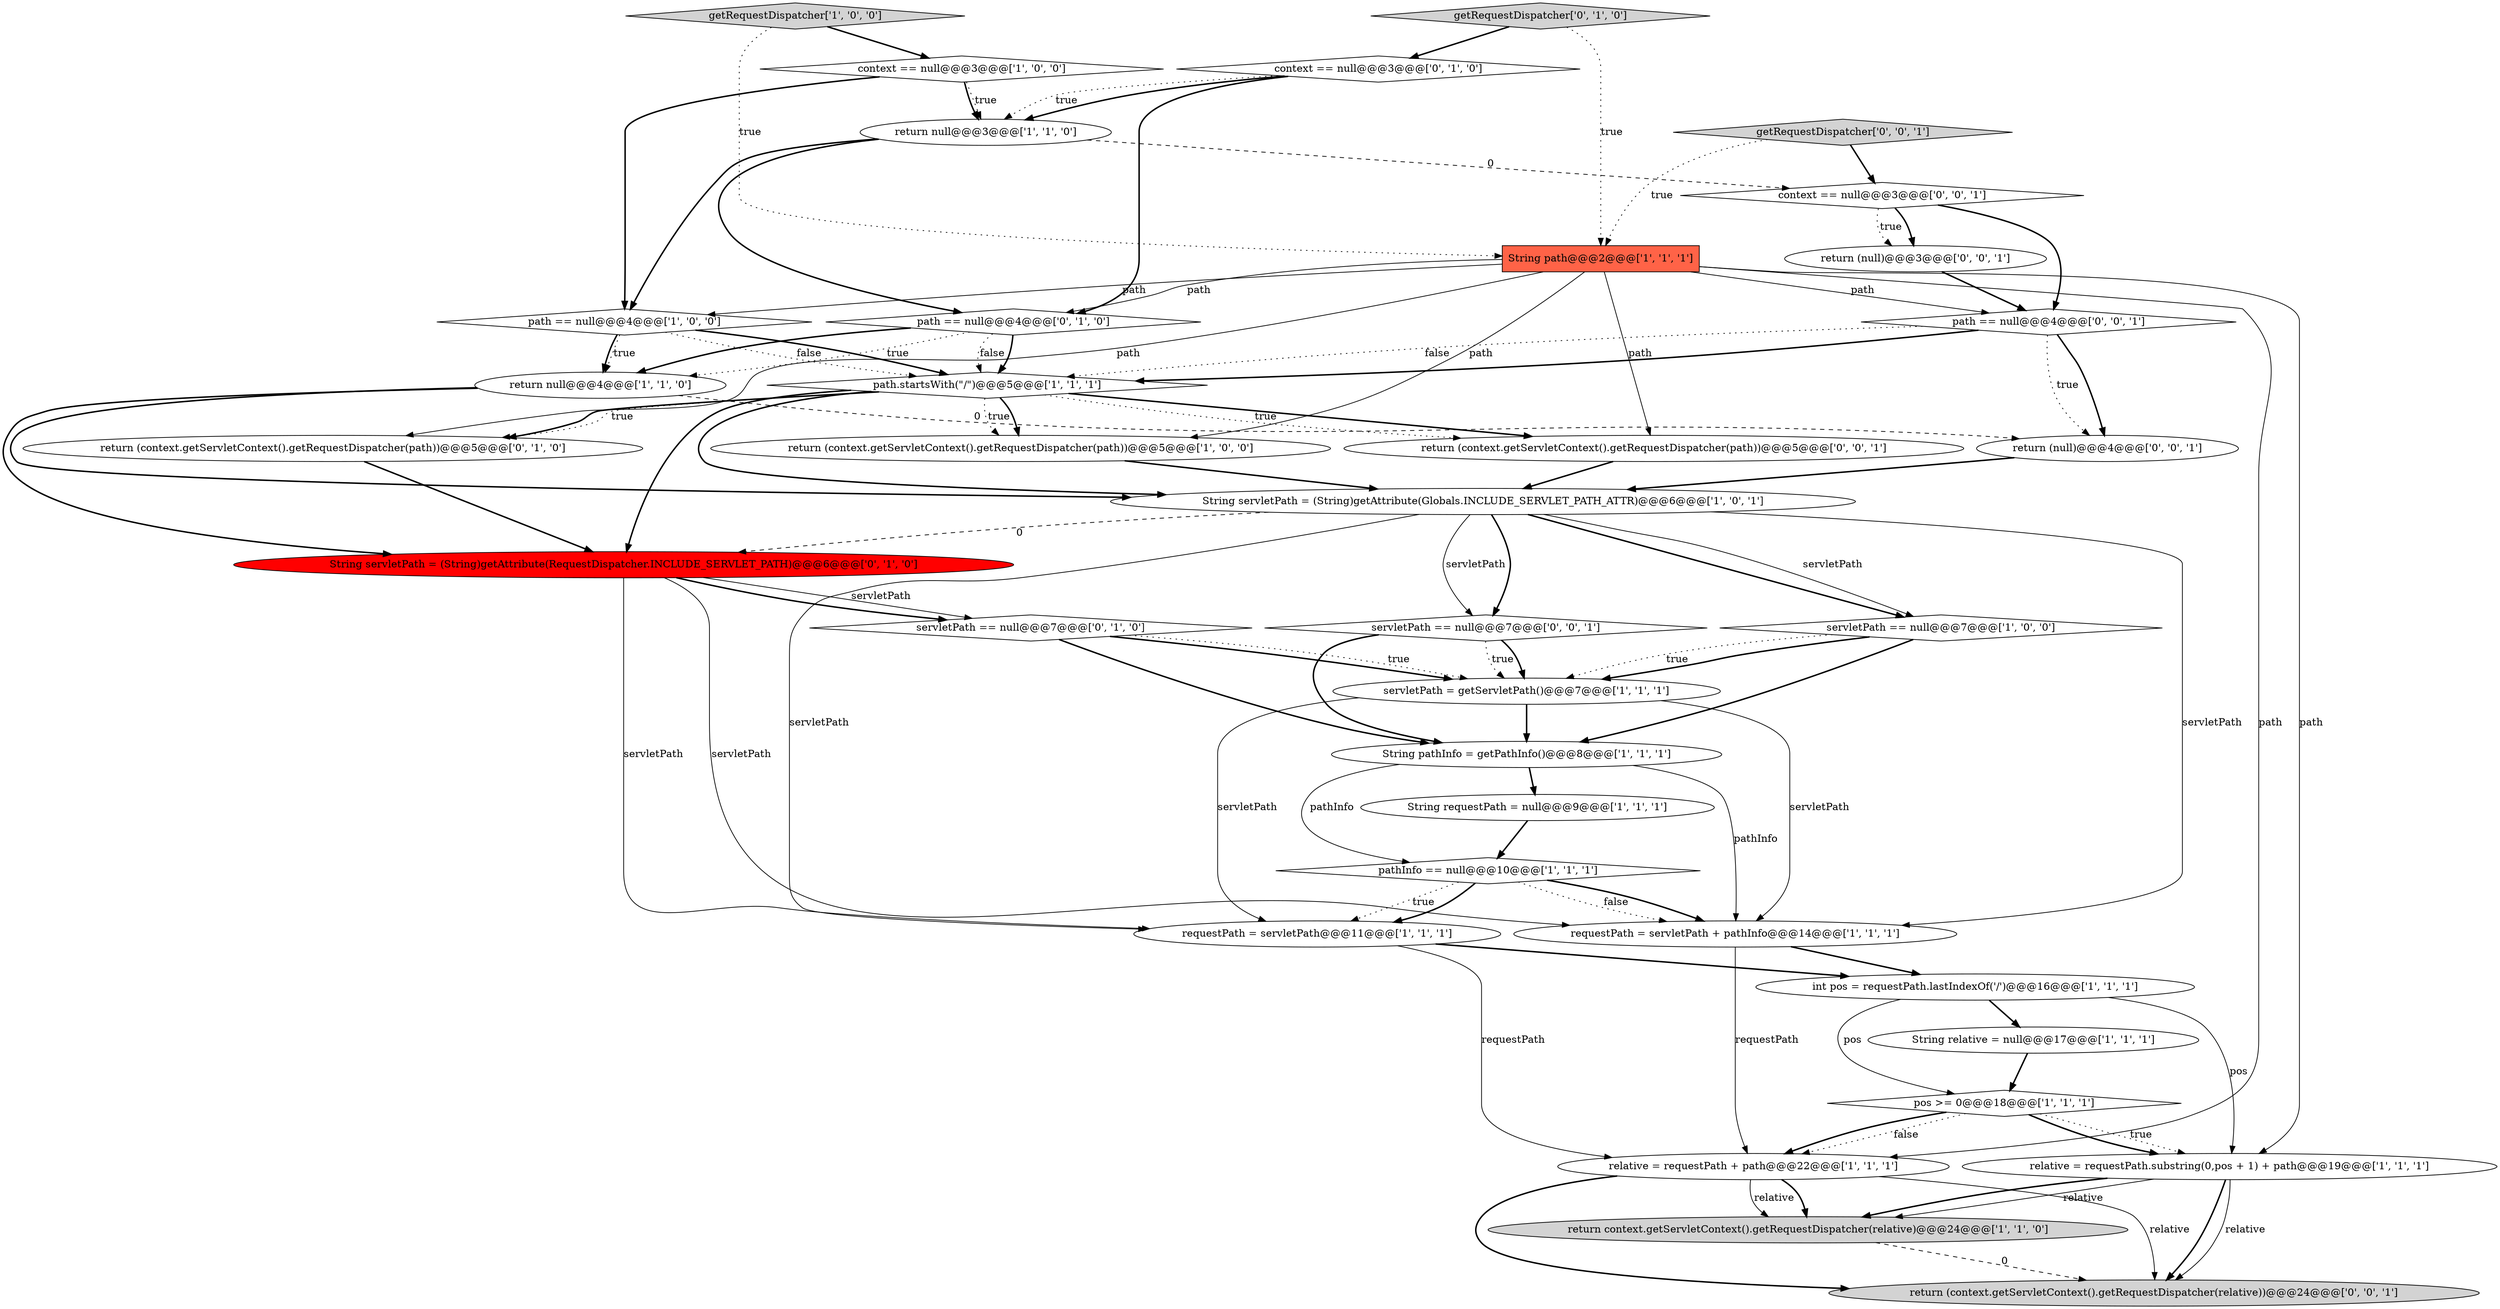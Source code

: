 digraph {
21 [style = filled, label = "path.startsWith(\"/\")@@@5@@@['1', '1', '1']", fillcolor = white, shape = diamond image = "AAA0AAABBB1BBB"];
16 [style = filled, label = "pos >= 0@@@18@@@['1', '1', '1']", fillcolor = white, shape = diamond image = "AAA0AAABBB1BBB"];
17 [style = filled, label = "String relative = null@@@17@@@['1', '1', '1']", fillcolor = white, shape = ellipse image = "AAA0AAABBB1BBB"];
15 [style = filled, label = "pathInfo == null@@@10@@@['1', '1', '1']", fillcolor = white, shape = diamond image = "AAA0AAABBB1BBB"];
14 [style = filled, label = "requestPath = servletPath + pathInfo@@@14@@@['1', '1', '1']", fillcolor = white, shape = ellipse image = "AAA0AAABBB1BBB"];
11 [style = filled, label = "return null@@@4@@@['1', '1', '0']", fillcolor = white, shape = ellipse image = "AAA0AAABBB1BBB"];
0 [style = filled, label = "getRequestDispatcher['1', '0', '0']", fillcolor = lightgray, shape = diamond image = "AAA0AAABBB1BBB"];
18 [style = filled, label = "relative = requestPath.substring(0,pos + 1) + path@@@19@@@['1', '1', '1']", fillcolor = white, shape = ellipse image = "AAA0AAABBB1BBB"];
13 [style = filled, label = "servletPath = getServletPath()@@@7@@@['1', '1', '1']", fillcolor = white, shape = ellipse image = "AAA0AAABBB1BBB"];
35 [style = filled, label = "return (null)@@@4@@@['0', '0', '1']", fillcolor = white, shape = ellipse image = "AAA0AAABBB3BBB"];
5 [style = filled, label = "servletPath == null@@@7@@@['1', '0', '0']", fillcolor = white, shape = diamond image = "AAA0AAABBB1BBB"];
27 [style = filled, label = "return (context.getServletContext().getRequestDispatcher(path))@@@5@@@['0', '1', '0']", fillcolor = white, shape = ellipse image = "AAA0AAABBB2BBB"];
22 [style = filled, label = "context == null@@@3@@@['0', '1', '0']", fillcolor = white, shape = diamond image = "AAA0AAABBB2BBB"];
25 [style = filled, label = "getRequestDispatcher['0', '1', '0']", fillcolor = lightgray, shape = diamond image = "AAA0AAABBB2BBB"];
31 [style = filled, label = "return (null)@@@3@@@['0', '0', '1']", fillcolor = white, shape = ellipse image = "AAA0AAABBB3BBB"];
30 [style = filled, label = "path == null@@@4@@@['0', '0', '1']", fillcolor = white, shape = diamond image = "AAA0AAABBB3BBB"];
26 [style = filled, label = "String servletPath = (String)getAttribute(RequestDispatcher.INCLUDE_SERVLET_PATH)@@@6@@@['0', '1', '0']", fillcolor = red, shape = ellipse image = "AAA1AAABBB2BBB"];
20 [style = filled, label = "String path@@@2@@@['1', '1', '1']", fillcolor = tomato, shape = box image = "AAA0AAABBB1BBB"];
12 [style = filled, label = "return context.getServletContext().getRequestDispatcher(relative)@@@24@@@['1', '1', '0']", fillcolor = lightgray, shape = ellipse image = "AAA0AAABBB1BBB"];
9 [style = filled, label = "path == null@@@4@@@['1', '0', '0']", fillcolor = white, shape = diamond image = "AAA0AAABBB1BBB"];
23 [style = filled, label = "servletPath == null@@@7@@@['0', '1', '0']", fillcolor = white, shape = diamond image = "AAA0AAABBB2BBB"];
32 [style = filled, label = "servletPath == null@@@7@@@['0', '0', '1']", fillcolor = white, shape = diamond image = "AAA0AAABBB3BBB"];
19 [style = filled, label = "String pathInfo = getPathInfo()@@@8@@@['1', '1', '1']", fillcolor = white, shape = ellipse image = "AAA0AAABBB1BBB"];
8 [style = filled, label = "return (context.getServletContext().getRequestDispatcher(path))@@@5@@@['1', '0', '0']", fillcolor = white, shape = ellipse image = "AAA0AAABBB1BBB"];
10 [style = filled, label = "String requestPath = null@@@9@@@['1', '1', '1']", fillcolor = white, shape = ellipse image = "AAA0AAABBB1BBB"];
24 [style = filled, label = "path == null@@@4@@@['0', '1', '0']", fillcolor = white, shape = diamond image = "AAA0AAABBB2BBB"];
29 [style = filled, label = "getRequestDispatcher['0', '0', '1']", fillcolor = lightgray, shape = diamond image = "AAA0AAABBB3BBB"];
34 [style = filled, label = "context == null@@@3@@@['0', '0', '1']", fillcolor = white, shape = diamond image = "AAA0AAABBB3BBB"];
3 [style = filled, label = "int pos = requestPath.lastIndexOf('/')@@@16@@@['1', '1', '1']", fillcolor = white, shape = ellipse image = "AAA0AAABBB1BBB"];
1 [style = filled, label = "relative = requestPath + path@@@22@@@['1', '1', '1']", fillcolor = white, shape = ellipse image = "AAA0AAABBB1BBB"];
7 [style = filled, label = "requestPath = servletPath@@@11@@@['1', '1', '1']", fillcolor = white, shape = ellipse image = "AAA0AAABBB1BBB"];
33 [style = filled, label = "return (context.getServletContext().getRequestDispatcher(relative))@@@24@@@['0', '0', '1']", fillcolor = lightgray, shape = ellipse image = "AAA0AAABBB3BBB"];
28 [style = filled, label = "return (context.getServletContext().getRequestDispatcher(path))@@@5@@@['0', '0', '1']", fillcolor = white, shape = ellipse image = "AAA0AAABBB3BBB"];
2 [style = filled, label = "context == null@@@3@@@['1', '0', '0']", fillcolor = white, shape = diamond image = "AAA0AAABBB1BBB"];
4 [style = filled, label = "return null@@@3@@@['1', '1', '0']", fillcolor = white, shape = ellipse image = "AAA0AAABBB1BBB"];
6 [style = filled, label = "String servletPath = (String)getAttribute(Globals.INCLUDE_SERVLET_PATH_ATTR)@@@6@@@['1', '0', '1']", fillcolor = white, shape = ellipse image = "AAA0AAABBB1BBB"];
14->3 [style = bold, label=""];
28->6 [style = bold, label=""];
9->11 [style = bold, label=""];
25->22 [style = bold, label=""];
21->8 [style = dotted, label="true"];
19->15 [style = solid, label="pathInfo"];
21->8 [style = bold, label=""];
21->27 [style = dotted, label="true"];
8->6 [style = bold, label=""];
29->34 [style = bold, label=""];
15->7 [style = dotted, label="true"];
29->20 [style = dotted, label="true"];
21->28 [style = bold, label=""];
22->4 [style = bold, label=""];
21->26 [style = bold, label=""];
6->14 [style = solid, label="servletPath"];
5->13 [style = dotted, label="true"];
18->12 [style = solid, label="relative"];
1->33 [style = bold, label=""];
24->21 [style = bold, label=""];
23->13 [style = bold, label=""];
24->11 [style = bold, label=""];
6->26 [style = dashed, label="0"];
31->30 [style = bold, label=""];
9->21 [style = bold, label=""];
1->12 [style = bold, label=""];
32->13 [style = dotted, label="true"];
17->16 [style = bold, label=""];
6->32 [style = bold, label=""];
15->14 [style = dotted, label="false"];
20->24 [style = solid, label="path"];
18->12 [style = bold, label=""];
20->9 [style = solid, label="path"];
34->31 [style = bold, label=""];
2->9 [style = bold, label=""];
2->4 [style = bold, label=""];
21->28 [style = dotted, label="true"];
34->31 [style = dotted, label="true"];
25->20 [style = dotted, label="true"];
4->34 [style = dashed, label="0"];
26->7 [style = solid, label="servletPath"];
22->4 [style = dotted, label="true"];
24->21 [style = dotted, label="false"];
11->26 [style = bold, label=""];
27->26 [style = bold, label=""];
16->18 [style = dotted, label="true"];
4->9 [style = bold, label=""];
9->21 [style = dotted, label="false"];
16->18 [style = bold, label=""];
14->1 [style = solid, label="requestPath"];
4->24 [style = bold, label=""];
12->33 [style = dashed, label="0"];
15->14 [style = bold, label=""];
21->27 [style = bold, label=""];
9->11 [style = dotted, label="true"];
18->33 [style = bold, label=""];
26->23 [style = solid, label="servletPath"];
19->10 [style = bold, label=""];
32->19 [style = bold, label=""];
1->33 [style = solid, label="relative"];
6->7 [style = solid, label="servletPath"];
18->33 [style = solid, label="relative"];
24->11 [style = dotted, label="true"];
5->19 [style = bold, label=""];
6->5 [style = bold, label=""];
13->19 [style = bold, label=""];
30->21 [style = bold, label=""];
16->1 [style = dotted, label="false"];
30->35 [style = bold, label=""];
13->7 [style = solid, label="servletPath"];
16->1 [style = bold, label=""];
30->21 [style = dotted, label="false"];
5->13 [style = bold, label=""];
23->13 [style = dotted, label="true"];
23->19 [style = bold, label=""];
2->4 [style = dotted, label="true"];
3->17 [style = bold, label=""];
7->1 [style = solid, label="requestPath"];
1->12 [style = solid, label="relative"];
6->32 [style = solid, label="servletPath"];
10->15 [style = bold, label=""];
15->7 [style = bold, label=""];
21->6 [style = bold, label=""];
35->6 [style = bold, label=""];
20->30 [style = solid, label="path"];
26->14 [style = solid, label="servletPath"];
11->6 [style = bold, label=""];
0->2 [style = bold, label=""];
20->28 [style = solid, label="path"];
0->20 [style = dotted, label="true"];
6->5 [style = solid, label="servletPath"];
20->8 [style = solid, label="path"];
34->30 [style = bold, label=""];
7->3 [style = bold, label=""];
20->18 [style = solid, label="path"];
19->14 [style = solid, label="pathInfo"];
20->1 [style = solid, label="path"];
13->14 [style = solid, label="servletPath"];
3->16 [style = solid, label="pos"];
30->35 [style = dotted, label="true"];
26->23 [style = bold, label=""];
3->18 [style = solid, label="pos"];
22->24 [style = bold, label=""];
32->13 [style = bold, label=""];
20->27 [style = solid, label="path"];
11->35 [style = dashed, label="0"];
}
